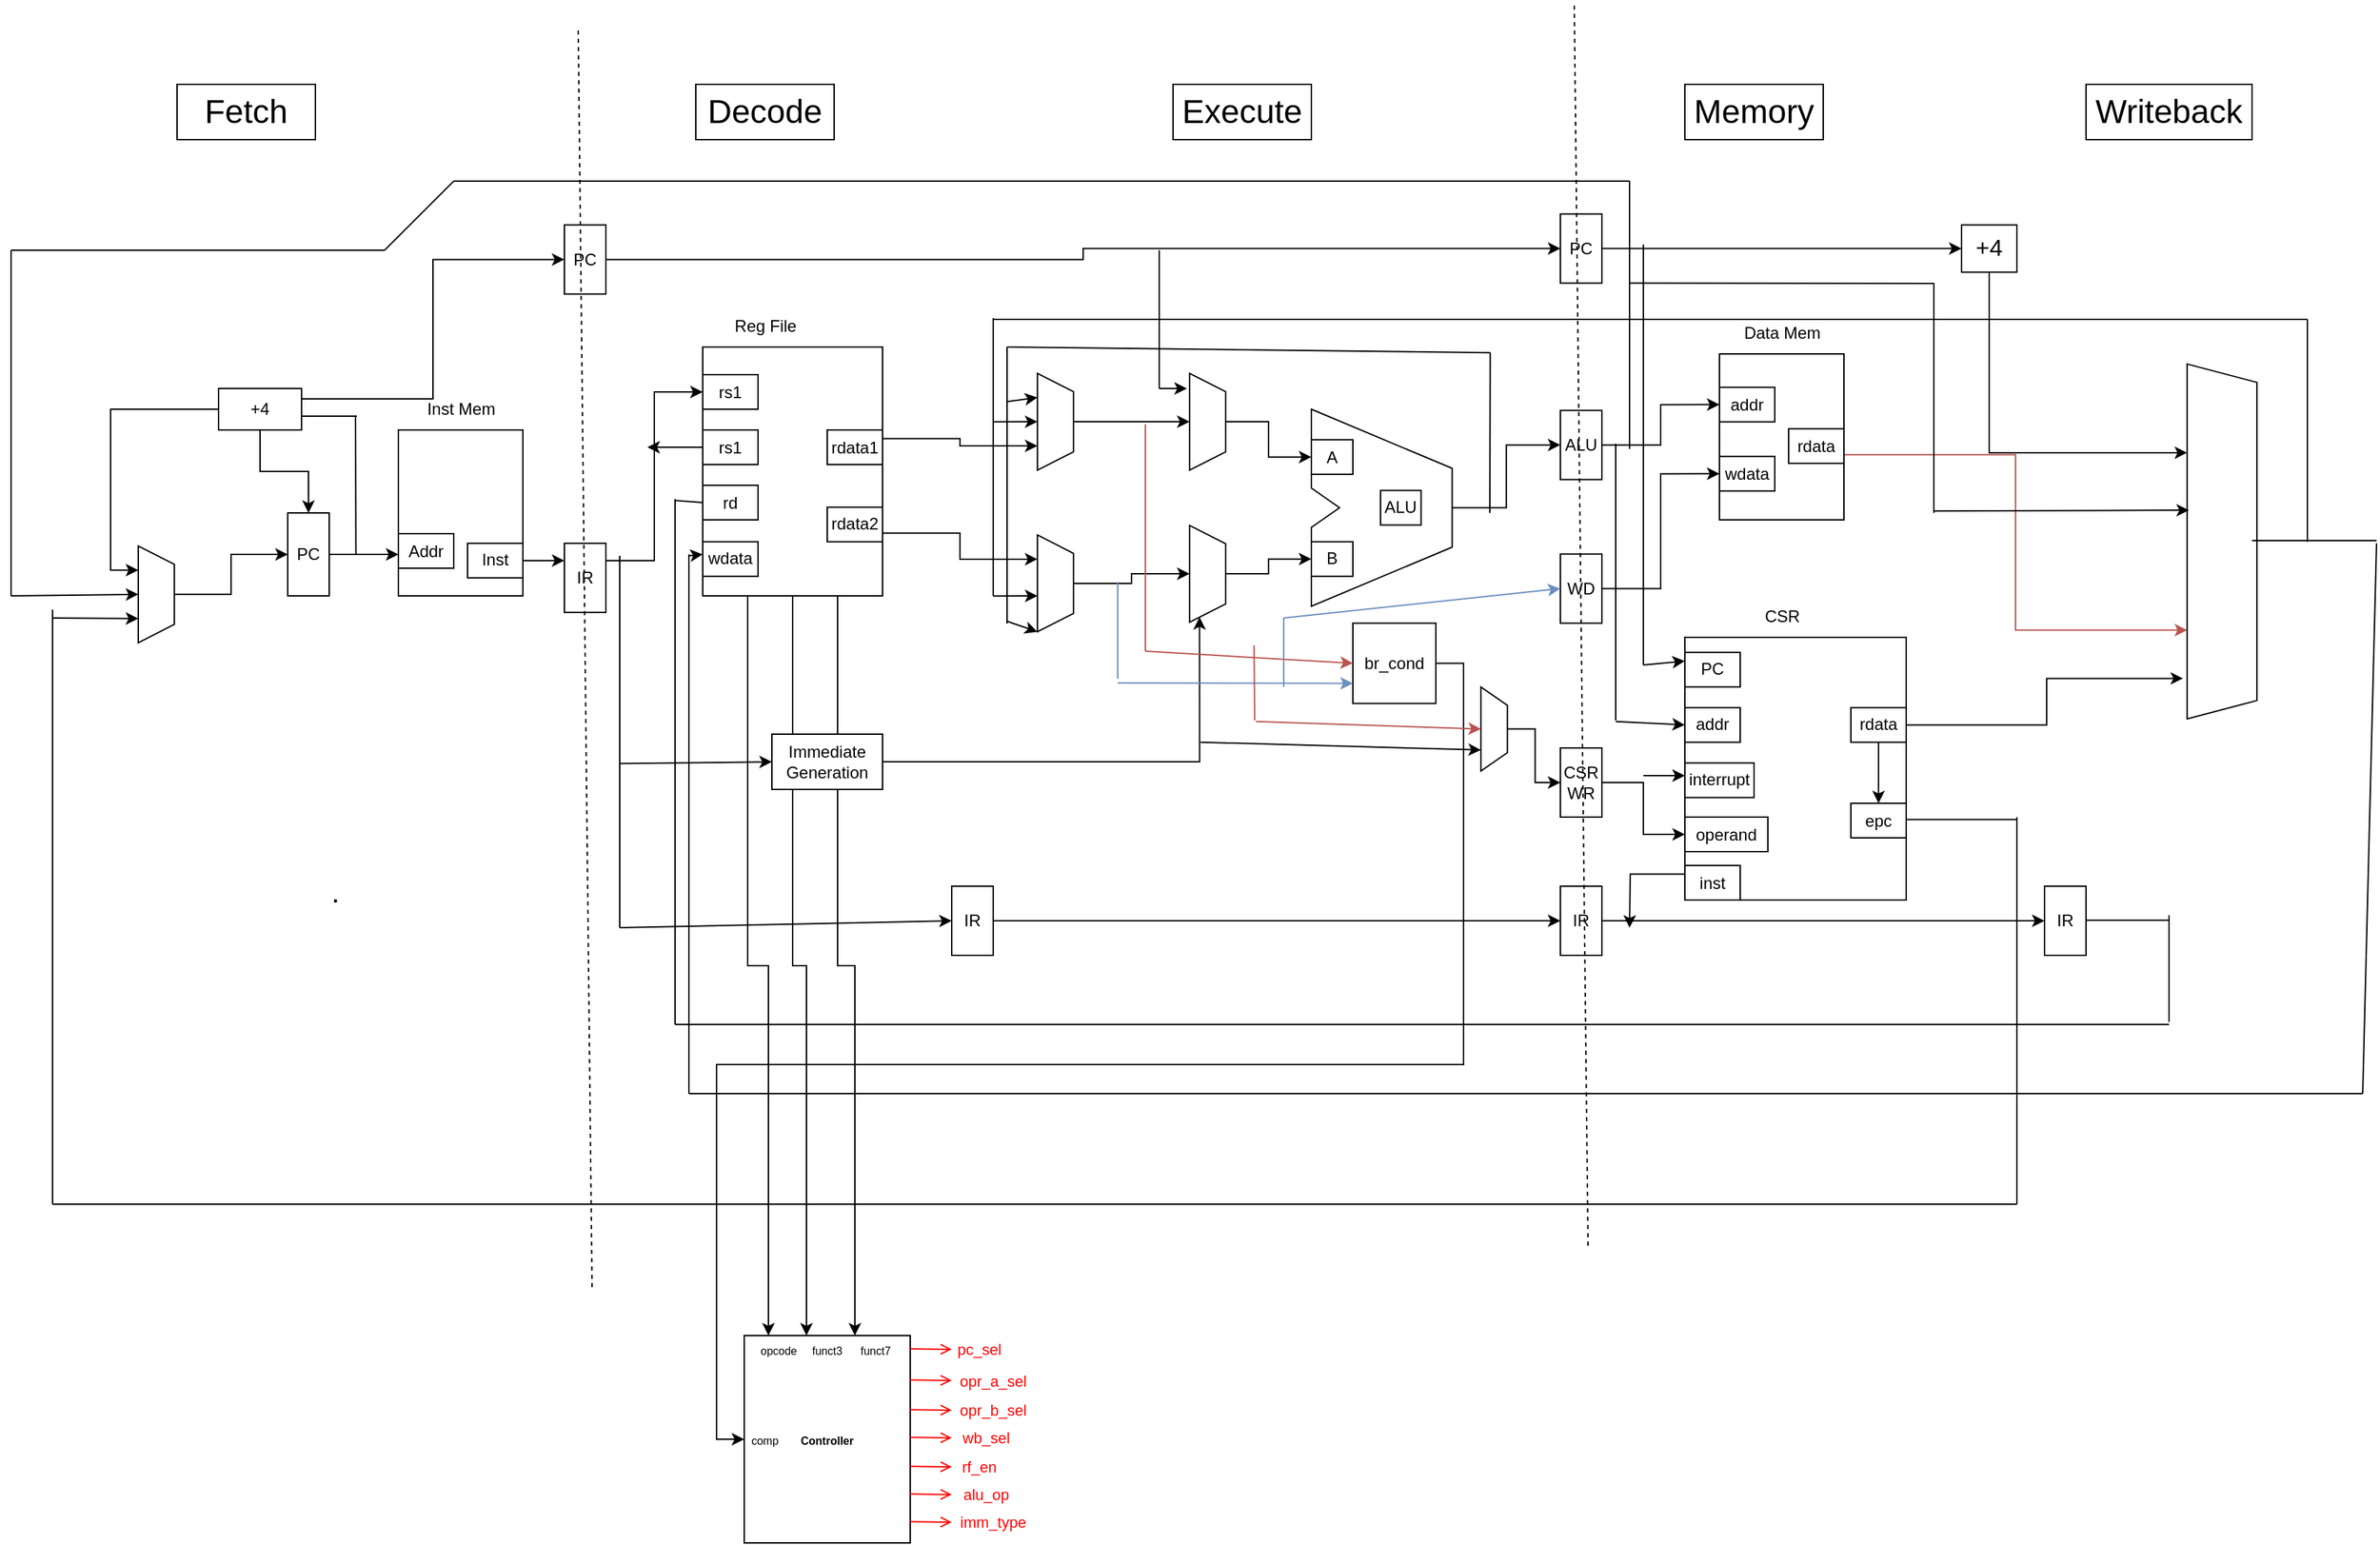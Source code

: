 <mxfile version="22.1.11" type="device">
  <diagram name="Page-1" id="kfBYUlLcRpwI2Dql98uj">
    <mxGraphModel dx="2610" dy="2036" grid="1" gridSize="10" guides="1" tooltips="1" connect="1" arrows="1" fold="1" page="1" pageScale="1" pageWidth="850" pageHeight="1100" math="0" shadow="0">
      <root>
        <mxCell id="0" />
        <mxCell id="1" parent="0" />
        <mxCell id="3FvASTp7XgKbw8yYfNH8-216" style="edgeStyle=orthogonalEdgeStyle;rounded=0;orthogonalLoop=1;jettySize=auto;html=1;exitX=0.25;exitY=1;exitDx=0;exitDy=0;entryX=0.25;entryY=0;entryDx=0;entryDy=0;" edge="1" parent="1" source="3FvASTp7XgKbw8yYfNH8-3" target="3FvASTp7XgKbw8yYfNH8-198">
          <mxGeometry relative="1" as="geometry" />
        </mxCell>
        <mxCell id="3FvASTp7XgKbw8yYfNH8-217" style="edgeStyle=orthogonalEdgeStyle;rounded=0;orthogonalLoop=1;jettySize=auto;html=1;exitX=0.5;exitY=1;exitDx=0;exitDy=0;entryX=0;entryY=0;entryDx=0;entryDy=0;" edge="1" parent="1" source="3FvASTp7XgKbw8yYfNH8-3" target="3FvASTp7XgKbw8yYfNH8-199">
          <mxGeometry relative="1" as="geometry" />
        </mxCell>
        <mxCell id="3FvASTp7XgKbw8yYfNH8-218" style="edgeStyle=orthogonalEdgeStyle;rounded=0;orthogonalLoop=1;jettySize=auto;html=1;exitX=0.75;exitY=1;exitDx=0;exitDy=0;entryX=0;entryY=0;entryDx=0;entryDy=0;" edge="1" parent="1" source="3FvASTp7XgKbw8yYfNH8-3" target="3FvASTp7XgKbw8yYfNH8-200">
          <mxGeometry relative="1" as="geometry" />
        </mxCell>
        <mxCell id="3FvASTp7XgKbw8yYfNH8-3" value="" style="rounded=0;whiteSpace=wrap;html=1;movable=1;resizable=1;rotatable=1;deletable=1;editable=1;locked=0;connectable=1;" vertex="1" parent="1">
          <mxGeometry x="320" y="100" width="130" height="180" as="geometry" />
        </mxCell>
        <mxCell id="3FvASTp7XgKbw8yYfNH8-4" value="" style="rounded=0;whiteSpace=wrap;html=1;" vertex="1" parent="1">
          <mxGeometry x="100" y="160" width="90" height="120" as="geometry" />
        </mxCell>
        <mxCell id="3FvASTp7XgKbw8yYfNH8-5" value="" style="rounded=0;whiteSpace=wrap;html=1;" vertex="1" parent="1">
          <mxGeometry x="1055" y="105" width="90" height="120" as="geometry" />
        </mxCell>
        <mxCell id="3FvASTp7XgKbw8yYfNH8-6" value="" style="rounded=0;whiteSpace=wrap;html=1;" vertex="1" parent="1">
          <mxGeometry x="1030" y="310" width="160" height="190" as="geometry" />
        </mxCell>
        <mxCell id="3FvASTp7XgKbw8yYfNH8-44" style="edgeStyle=orthogonalEdgeStyle;rounded=0;orthogonalLoop=1;jettySize=auto;html=1;exitX=1;exitY=0.5;exitDx=0;exitDy=0;entryX=0;entryY=0.75;entryDx=0;entryDy=0;" edge="1" parent="1" source="3FvASTp7XgKbw8yYfNH8-7" target="3FvASTp7XgKbw8yYfNH8-4">
          <mxGeometry relative="1" as="geometry" />
        </mxCell>
        <mxCell id="3FvASTp7XgKbw8yYfNH8-7" value="PC" style="rounded=0;whiteSpace=wrap;html=1;movable=1;resizable=1;rotatable=1;deletable=1;editable=1;locked=0;connectable=1;" vertex="1" parent="1">
          <mxGeometry x="20" y="220" width="30" height="60" as="geometry" />
        </mxCell>
        <mxCell id="3FvASTp7XgKbw8yYfNH8-10" value="Inst Mem" style="text;html=1;align=center;verticalAlign=middle;resizable=0;points=[];autosize=1;strokeColor=none;fillColor=none;" vertex="1" parent="1">
          <mxGeometry x="110" y="130" width="70" height="30" as="geometry" />
        </mxCell>
        <mxCell id="3FvASTp7XgKbw8yYfNH8-11" value="Reg File" style="text;html=1;align=center;verticalAlign=middle;resizable=0;points=[];autosize=1;strokeColor=none;fillColor=none;" vertex="1" parent="1">
          <mxGeometry x="330" y="70" width="70" height="30" as="geometry" />
        </mxCell>
        <mxCell id="3FvASTp7XgKbw8yYfNH8-12" value="CSR" style="text;html=1;align=center;verticalAlign=middle;resizable=0;points=[];autosize=1;strokeColor=none;fillColor=none;" vertex="1" parent="1">
          <mxGeometry x="1075" y="280" width="50" height="30" as="geometry" />
        </mxCell>
        <mxCell id="3FvASTp7XgKbw8yYfNH8-13" value="Data Mem" style="text;html=1;align=center;verticalAlign=middle;resizable=0;points=[];autosize=1;strokeColor=none;fillColor=none;" vertex="1" parent="1">
          <mxGeometry x="1060" y="75" width="80" height="30" as="geometry" />
        </mxCell>
        <mxCell id="3FvASTp7XgKbw8yYfNH8-14" value="" style="shape=stencil(pVTLbsMgEPyWHjgmIkZpe63cVuqph34Btdc1CgGEcR5/38XgKokDahzJsryzu7OzHgRhZddyA6SgLWGvpChWlOIb432IH2PIOwOVC1gjDlAHuHNWb2Avahf7hWrBCuez7I3QF6zxDysrrRQyCK26s8yYf1gs8ONDmR6b6Wl1QTF1rQWLcD4Xynccwvwo9xijJQuxQVFbcGDjlgElxfts4qc5xGHJz95dbnnbkqsLLev5Wr5Ael/na/mbfjz7T//TwkpEUieDld+82vxY3av6qhzD/ambJMb0Vu8g6V/u34wEUqhTguXzvRQJ3+5RkTU5QXE7QSV1B5mzhPjEjAFNOMjKRlvIWNsIKcPdkpmaLBhGTyYMaLjuBuAX);whiteSpace=wrap;html=1;" vertex="1" parent="1">
          <mxGeometry x="30" y="500" width="120" height="120" as="geometry" />
        </mxCell>
        <mxCell id="3FvASTp7XgKbw8yYfNH8-45" style="edgeStyle=orthogonalEdgeStyle;rounded=0;orthogonalLoop=1;jettySize=auto;html=1;exitX=0.5;exitY=0;exitDx=0;exitDy=0;entryX=0;entryY=0.5;entryDx=0;entryDy=0;" edge="1" parent="1" source="3FvASTp7XgKbw8yYfNH8-17" target="3FvASTp7XgKbw8yYfNH8-7">
          <mxGeometry relative="1" as="geometry" />
        </mxCell>
        <mxCell id="3FvASTp7XgKbw8yYfNH8-17" value="" style="shape=trapezoid;perimeter=trapezoidPerimeter;whiteSpace=wrap;html=1;fixedSize=1;rotation=90;size=13.27;" vertex="1" parent="1">
          <mxGeometry x="-110" y="265.85" width="70" height="26.1" as="geometry" />
        </mxCell>
        <mxCell id="3FvASTp7XgKbw8yYfNH8-49" value="" style="edgeStyle=orthogonalEdgeStyle;rounded=0;orthogonalLoop=1;jettySize=auto;html=1;" edge="1" parent="1" source="3FvASTp7XgKbw8yYfNH8-18" target="3FvASTp7XgKbw8yYfNH8-7">
          <mxGeometry relative="1" as="geometry" />
        </mxCell>
        <mxCell id="3FvASTp7XgKbw8yYfNH8-51" style="edgeStyle=orthogonalEdgeStyle;rounded=0;orthogonalLoop=1;jettySize=auto;html=1;exitX=0;exitY=0.5;exitDx=0;exitDy=0;entryX=0.25;entryY=1;entryDx=0;entryDy=0;" edge="1" parent="1" source="3FvASTp7XgKbw8yYfNH8-18" target="3FvASTp7XgKbw8yYfNH8-17">
          <mxGeometry relative="1" as="geometry" />
        </mxCell>
        <mxCell id="3FvASTp7XgKbw8yYfNH8-143" style="edgeStyle=orthogonalEdgeStyle;rounded=0;orthogonalLoop=1;jettySize=auto;html=1;exitX=1;exitY=0.25;exitDx=0;exitDy=0;entryX=0;entryY=0.5;entryDx=0;entryDy=0;" edge="1" parent="1" source="3FvASTp7XgKbw8yYfNH8-18" target="3FvASTp7XgKbw8yYfNH8-19">
          <mxGeometry relative="1" as="geometry" />
        </mxCell>
        <mxCell id="3FvASTp7XgKbw8yYfNH8-18" value="+4" style="rounded=0;whiteSpace=wrap;html=1;" vertex="1" parent="1">
          <mxGeometry x="-30" y="130" width="60" height="30" as="geometry" />
        </mxCell>
        <mxCell id="3FvASTp7XgKbw8yYfNH8-144" style="edgeStyle=orthogonalEdgeStyle;rounded=0;orthogonalLoop=1;jettySize=auto;html=1;exitX=1;exitY=0.5;exitDx=0;exitDy=0;entryX=0;entryY=0.5;entryDx=0;entryDy=0;" edge="1" parent="1" source="3FvASTp7XgKbw8yYfNH8-19" target="3FvASTp7XgKbw8yYfNH8-22">
          <mxGeometry relative="1" as="geometry" />
        </mxCell>
        <mxCell id="3FvASTp7XgKbw8yYfNH8-19" value="PC" style="rounded=0;whiteSpace=wrap;html=1;movable=1;resizable=1;rotatable=1;deletable=1;editable=1;locked=0;connectable=1;" vertex="1" parent="1">
          <mxGeometry x="220" y="11.7" width="30" height="50" as="geometry" />
        </mxCell>
        <mxCell id="3FvASTp7XgKbw8yYfNH8-92" style="edgeStyle=orthogonalEdgeStyle;rounded=0;orthogonalLoop=1;jettySize=auto;html=1;exitX=1;exitY=0.25;exitDx=0;exitDy=0;entryX=0;entryY=0.5;entryDx=0;entryDy=0;" edge="1" parent="1" source="3FvASTp7XgKbw8yYfNH8-20" target="3FvASTp7XgKbw8yYfNH8-57">
          <mxGeometry relative="1" as="geometry">
            <Array as="points">
              <mxPoint x="285" y="255" />
              <mxPoint x="285" y="133" />
            </Array>
          </mxGeometry>
        </mxCell>
        <mxCell id="3FvASTp7XgKbw8yYfNH8-20" value="IR" style="rounded=0;whiteSpace=wrap;html=1;movable=1;resizable=1;rotatable=1;deletable=1;editable=1;locked=0;connectable=1;" vertex="1" parent="1">
          <mxGeometry x="220" y="241.95" width="30" height="50" as="geometry" />
        </mxCell>
        <mxCell id="3FvASTp7XgKbw8yYfNH8-172" style="edgeStyle=orthogonalEdgeStyle;rounded=0;orthogonalLoop=1;jettySize=auto;html=1;exitX=1;exitY=0.5;exitDx=0;exitDy=0;entryX=1;entryY=0.75;entryDx=0;entryDy=0;" edge="1" parent="1" source="3FvASTp7XgKbw8yYfNH8-21" target="3FvASTp7XgKbw8yYfNH8-67">
          <mxGeometry relative="1" as="geometry" />
        </mxCell>
        <mxCell id="3FvASTp7XgKbw8yYfNH8-21" value="Immediate Generation" style="rounded=0;whiteSpace=wrap;html=1;" vertex="1" parent="1">
          <mxGeometry x="370" y="380" width="80" height="40" as="geometry" />
        </mxCell>
        <mxCell id="3FvASTp7XgKbw8yYfNH8-140" style="edgeStyle=orthogonalEdgeStyle;rounded=0;orthogonalLoop=1;jettySize=auto;html=1;exitX=1;exitY=0.5;exitDx=0;exitDy=0;entryX=0;entryY=0.5;entryDx=0;entryDy=0;" edge="1" parent="1" source="3FvASTp7XgKbw8yYfNH8-22" target="3FvASTp7XgKbw8yYfNH8-90">
          <mxGeometry relative="1" as="geometry" />
        </mxCell>
        <mxCell id="3FvASTp7XgKbw8yYfNH8-22" value="PC" style="rounded=0;whiteSpace=wrap;html=1;movable=1;resizable=1;rotatable=1;deletable=1;editable=1;locked=0;connectable=1;" vertex="1" parent="1">
          <mxGeometry x="940" y="3.78" width="30" height="50" as="geometry" />
        </mxCell>
        <mxCell id="3FvASTp7XgKbw8yYfNH8-145" style="edgeStyle=orthogonalEdgeStyle;rounded=0;orthogonalLoop=1;jettySize=auto;html=1;exitX=1;exitY=0.5;exitDx=0;exitDy=0;entryX=0;entryY=0.5;entryDx=0;entryDy=0;" edge="1" parent="1" source="3FvASTp7XgKbw8yYfNH8-23" target="3FvASTp7XgKbw8yYfNH8-79">
          <mxGeometry relative="1" as="geometry" />
        </mxCell>
        <mxCell id="3FvASTp7XgKbw8yYfNH8-23" value="ALU" style="rounded=0;whiteSpace=wrap;html=1;movable=1;resizable=1;rotatable=1;deletable=1;editable=1;locked=0;connectable=1;" vertex="1" parent="1">
          <mxGeometry x="940" y="145.85" width="30" height="50" as="geometry" />
        </mxCell>
        <mxCell id="3FvASTp7XgKbw8yYfNH8-100" style="edgeStyle=orthogonalEdgeStyle;rounded=0;orthogonalLoop=1;jettySize=auto;html=1;exitX=1;exitY=0.5;exitDx=0;exitDy=0;entryX=0;entryY=0.5;entryDx=0;entryDy=0;" edge="1" parent="1" source="3FvASTp7XgKbw8yYfNH8-24" target="3FvASTp7XgKbw8yYfNH8-74">
          <mxGeometry relative="1" as="geometry" />
        </mxCell>
        <mxCell id="3FvASTp7XgKbw8yYfNH8-24" value="IR" style="rounded=0;whiteSpace=wrap;html=1;movable=1;resizable=1;rotatable=1;deletable=1;editable=1;locked=0;connectable=1;" vertex="1" parent="1">
          <mxGeometry x="940" y="490" width="30" height="50" as="geometry" />
        </mxCell>
        <mxCell id="3FvASTp7XgKbw8yYfNH8-189" style="edgeStyle=orthogonalEdgeStyle;rounded=0;orthogonalLoop=1;jettySize=auto;html=1;exitX=1;exitY=0.5;exitDx=0;exitDy=0;entryX=0;entryY=0.5;entryDx=0;entryDy=0;" edge="1" parent="1" source="3FvASTp7XgKbw8yYfNH8-25" target="3FvASTp7XgKbw8yYfNH8-85">
          <mxGeometry relative="1" as="geometry" />
        </mxCell>
        <mxCell id="3FvASTp7XgKbw8yYfNH8-25" value="CSR&lt;br&gt;WR" style="rounded=0;whiteSpace=wrap;html=1;movable=1;resizable=1;rotatable=1;deletable=1;editable=1;locked=0;connectable=1;" vertex="1" parent="1">
          <mxGeometry x="940" y="390" width="30" height="50" as="geometry" />
        </mxCell>
        <mxCell id="3FvASTp7XgKbw8yYfNH8-180" style="edgeStyle=orthogonalEdgeStyle;rounded=0;orthogonalLoop=1;jettySize=auto;html=1;exitX=1;exitY=0.5;exitDx=0;exitDy=0;entryX=0;entryY=0.5;entryDx=0;entryDy=0;" edge="1" parent="1" source="3FvASTp7XgKbw8yYfNH8-26" target="3FvASTp7XgKbw8yYfNH8-80">
          <mxGeometry relative="1" as="geometry" />
        </mxCell>
        <mxCell id="3FvASTp7XgKbw8yYfNH8-26" value="WD" style="rounded=0;whiteSpace=wrap;html=1;movable=1;resizable=1;rotatable=1;deletable=1;editable=1;locked=0;connectable=1;" vertex="1" parent="1">
          <mxGeometry x="940" y="249.75" width="30" height="50" as="geometry" />
        </mxCell>
        <mxCell id="3FvASTp7XgKbw8yYfNH8-27" value="" style="endArrow=none;dashed=1;html=1;rounded=0;" edge="1" parent="1">
          <mxGeometry width="50" height="50" relative="1" as="geometry">
            <mxPoint x="240" y="780" as="sourcePoint" />
            <mxPoint x="230" y="-130" as="targetPoint" />
          </mxGeometry>
        </mxCell>
        <mxCell id="3FvASTp7XgKbw8yYfNH8-28" value="" style="endArrow=none;dashed=1;html=1;rounded=0;" edge="1" parent="1">
          <mxGeometry width="50" height="50" relative="1" as="geometry">
            <mxPoint x="960" y="750" as="sourcePoint" />
            <mxPoint x="950" y="-150" as="targetPoint" />
          </mxGeometry>
        </mxCell>
        <mxCell id="3FvASTp7XgKbw8yYfNH8-33" value="&lt;font style=&quot;font-size: 24px;&quot;&gt;Fetch&lt;/font&gt;" style="rounded=0;whiteSpace=wrap;html=1;" vertex="1" parent="1">
          <mxGeometry x="-60" y="-90" width="100" height="40" as="geometry" />
        </mxCell>
        <mxCell id="3FvASTp7XgKbw8yYfNH8-34" value="&lt;font style=&quot;font-size: 24px;&quot;&gt;Decode&lt;/font&gt;" style="rounded=0;whiteSpace=wrap;html=1;" vertex="1" parent="1">
          <mxGeometry x="315" y="-90" width="100" height="40" as="geometry" />
        </mxCell>
        <mxCell id="3FvASTp7XgKbw8yYfNH8-35" value="&lt;font style=&quot;font-size: 24px;&quot;&gt;Execute&lt;/font&gt;" style="rounded=0;whiteSpace=wrap;html=1;" vertex="1" parent="1">
          <mxGeometry x="660" y="-90" width="100" height="40" as="geometry" />
        </mxCell>
        <mxCell id="3FvASTp7XgKbw8yYfNH8-36" value="&lt;font style=&quot;font-size: 24px;&quot;&gt;Memory&lt;/font&gt;" style="rounded=0;whiteSpace=wrap;html=1;" vertex="1" parent="1">
          <mxGeometry x="1030" y="-90" width="100" height="40" as="geometry" />
        </mxCell>
        <mxCell id="3FvASTp7XgKbw8yYfNH8-37" value="&lt;font style=&quot;font-size: 24px;&quot;&gt;Writeback&lt;/font&gt;" style="rounded=0;whiteSpace=wrap;html=1;" vertex="1" parent="1">
          <mxGeometry x="1320" y="-90" width="120" height="40" as="geometry" />
        </mxCell>
        <mxCell id="3FvASTp7XgKbw8yYfNH8-48" value="" style="endArrow=none;html=1;rounded=0;" edge="1" parent="1">
          <mxGeometry width="50" height="50" relative="1" as="geometry">
            <mxPoint x="69.29" y="250" as="sourcePoint" />
            <mxPoint x="69" y="150" as="targetPoint" />
          </mxGeometry>
        </mxCell>
        <mxCell id="3FvASTp7XgKbw8yYfNH8-50" value="" style="endArrow=none;html=1;rounded=0;" edge="1" parent="1">
          <mxGeometry width="50" height="50" relative="1" as="geometry">
            <mxPoint x="30" y="150" as="sourcePoint" />
            <mxPoint x="70" y="150" as="targetPoint" />
          </mxGeometry>
        </mxCell>
        <mxCell id="3FvASTp7XgKbw8yYfNH8-53" value="Addr" style="rounded=0;whiteSpace=wrap;html=1;" vertex="1" parent="1">
          <mxGeometry x="100" y="235" width="40" height="25" as="geometry" />
        </mxCell>
        <mxCell id="3FvASTp7XgKbw8yYfNH8-56" style="edgeStyle=orthogonalEdgeStyle;rounded=0;orthogonalLoop=1;jettySize=auto;html=1;exitX=1;exitY=0.5;exitDx=0;exitDy=0;entryX=0;entryY=0.25;entryDx=0;entryDy=0;" edge="1" parent="1" source="3FvASTp7XgKbw8yYfNH8-54" target="3FvASTp7XgKbw8yYfNH8-20">
          <mxGeometry relative="1" as="geometry" />
        </mxCell>
        <mxCell id="3FvASTp7XgKbw8yYfNH8-54" value="Inst" style="rounded=0;whiteSpace=wrap;html=1;" vertex="1" parent="1">
          <mxGeometry x="150" y="241.95" width="40" height="25" as="geometry" />
        </mxCell>
        <mxCell id="3FvASTp7XgKbw8yYfNH8-57" value="rs1" style="rounded=0;whiteSpace=wrap;html=1;" vertex="1" parent="1">
          <mxGeometry x="320" y="120" width="40" height="25" as="geometry" />
        </mxCell>
        <mxCell id="3FvASTp7XgKbw8yYfNH8-94" style="edgeStyle=orthogonalEdgeStyle;rounded=0;orthogonalLoop=1;jettySize=auto;html=1;exitX=0;exitY=0.5;exitDx=0;exitDy=0;" edge="1" parent="1" source="3FvASTp7XgKbw8yYfNH8-59">
          <mxGeometry relative="1" as="geometry">
            <mxPoint x="280" y="172.5" as="targetPoint" />
          </mxGeometry>
        </mxCell>
        <mxCell id="3FvASTp7XgKbw8yYfNH8-59" value="rs1" style="rounded=0;whiteSpace=wrap;html=1;" vertex="1" parent="1">
          <mxGeometry x="320" y="160" width="40" height="25" as="geometry" />
        </mxCell>
        <mxCell id="3FvASTp7XgKbw8yYfNH8-60" value="rd" style="rounded=0;whiteSpace=wrap;html=1;" vertex="1" parent="1">
          <mxGeometry x="320" y="200" width="40" height="25" as="geometry" />
        </mxCell>
        <mxCell id="3FvASTp7XgKbw8yYfNH8-61" value="wdata" style="rounded=0;whiteSpace=wrap;html=1;" vertex="1" parent="1">
          <mxGeometry x="320" y="240.85" width="40" height="25" as="geometry" />
        </mxCell>
        <mxCell id="3FvASTp7XgKbw8yYfNH8-123" style="edgeStyle=orthogonalEdgeStyle;rounded=0;orthogonalLoop=1;jettySize=auto;html=1;exitX=1;exitY=0.25;exitDx=0;exitDy=0;entryX=0.75;entryY=1;entryDx=0;entryDy=0;" edge="1" parent="1" source="3FvASTp7XgKbw8yYfNH8-62" target="3FvASTp7XgKbw8yYfNH8-64">
          <mxGeometry relative="1" as="geometry" />
        </mxCell>
        <mxCell id="3FvASTp7XgKbw8yYfNH8-62" value="rdata1" style="rounded=0;whiteSpace=wrap;html=1;" vertex="1" parent="1">
          <mxGeometry x="410" y="160" width="40" height="25" as="geometry" />
        </mxCell>
        <mxCell id="3FvASTp7XgKbw8yYfNH8-124" style="edgeStyle=orthogonalEdgeStyle;rounded=0;orthogonalLoop=1;jettySize=auto;html=1;exitX=1;exitY=0.75;exitDx=0;exitDy=0;entryX=0.25;entryY=1;entryDx=0;entryDy=0;" edge="1" parent="1" source="3FvASTp7XgKbw8yYfNH8-63" target="3FvASTp7XgKbw8yYfNH8-65">
          <mxGeometry relative="1" as="geometry" />
        </mxCell>
        <mxCell id="3FvASTp7XgKbw8yYfNH8-63" value="rdata2" style="rounded=0;whiteSpace=wrap;html=1;" vertex="1" parent="1">
          <mxGeometry x="410" y="215.85" width="40" height="25" as="geometry" />
        </mxCell>
        <mxCell id="3FvASTp7XgKbw8yYfNH8-159" style="edgeStyle=orthogonalEdgeStyle;rounded=0;orthogonalLoop=1;jettySize=auto;html=1;exitX=0.5;exitY=0;exitDx=0;exitDy=0;entryX=0.5;entryY=1;entryDx=0;entryDy=0;" edge="1" parent="1" source="3FvASTp7XgKbw8yYfNH8-64" target="3FvASTp7XgKbw8yYfNH8-66">
          <mxGeometry relative="1" as="geometry" />
        </mxCell>
        <mxCell id="3FvASTp7XgKbw8yYfNH8-64" value="" style="shape=trapezoid;perimeter=trapezoidPerimeter;whiteSpace=wrap;html=1;fixedSize=1;rotation=90;size=13.27;" vertex="1" parent="1">
          <mxGeometry x="540" y="140.98" width="70" height="26.1" as="geometry" />
        </mxCell>
        <mxCell id="3FvASTp7XgKbw8yYfNH8-160" style="edgeStyle=orthogonalEdgeStyle;rounded=0;orthogonalLoop=1;jettySize=auto;html=1;exitX=0.5;exitY=0;exitDx=0;exitDy=0;entryX=0.5;entryY=1;entryDx=0;entryDy=0;" edge="1" parent="1" source="3FvASTp7XgKbw8yYfNH8-65" target="3FvASTp7XgKbw8yYfNH8-67">
          <mxGeometry relative="1" as="geometry" />
        </mxCell>
        <mxCell id="3FvASTp7XgKbw8yYfNH8-65" value="" style="shape=trapezoid;perimeter=trapezoidPerimeter;whiteSpace=wrap;html=1;fixedSize=1;rotation=90;size=13.27;" vertex="1" parent="1">
          <mxGeometry x="540" y="257.93" width="70" height="26.1" as="geometry" />
        </mxCell>
        <mxCell id="3FvASTp7XgKbw8yYfNH8-163" style="edgeStyle=orthogonalEdgeStyle;rounded=0;orthogonalLoop=1;jettySize=auto;html=1;exitX=0.5;exitY=0;exitDx=0;exitDy=0;entryX=0;entryY=0.5;entryDx=0;entryDy=0;" edge="1" parent="1" source="3FvASTp7XgKbw8yYfNH8-66" target="3FvASTp7XgKbw8yYfNH8-69">
          <mxGeometry relative="1" as="geometry" />
        </mxCell>
        <mxCell id="3FvASTp7XgKbw8yYfNH8-66" value="" style="shape=trapezoid;perimeter=trapezoidPerimeter;whiteSpace=wrap;html=1;fixedSize=1;rotation=90;size=13.27;" vertex="1" parent="1">
          <mxGeometry x="650" y="140.98" width="70" height="26.1" as="geometry" />
        </mxCell>
        <mxCell id="3FvASTp7XgKbw8yYfNH8-164" style="edgeStyle=orthogonalEdgeStyle;rounded=0;orthogonalLoop=1;jettySize=auto;html=1;exitX=0.5;exitY=0;exitDx=0;exitDy=0;entryX=0;entryY=0.5;entryDx=0;entryDy=0;" edge="1" parent="1" source="3FvASTp7XgKbw8yYfNH8-67" target="3FvASTp7XgKbw8yYfNH8-71">
          <mxGeometry relative="1" as="geometry" />
        </mxCell>
        <mxCell id="3FvASTp7XgKbw8yYfNH8-67" value="" style="shape=trapezoid;perimeter=trapezoidPerimeter;whiteSpace=wrap;html=1;fixedSize=1;rotation=90;size=13.27;" vertex="1" parent="1">
          <mxGeometry x="650" y="250.98" width="70" height="26.1" as="geometry" />
        </mxCell>
        <mxCell id="3FvASTp7XgKbw8yYfNH8-132" style="edgeStyle=orthogonalEdgeStyle;rounded=0;orthogonalLoop=1;jettySize=auto;html=1;exitX=1;exitY=0.5;exitDx=0;exitDy=0;exitPerimeter=0;entryX=0;entryY=0.5;entryDx=0;entryDy=0;" edge="1" parent="1" source="3FvASTp7XgKbw8yYfNH8-68" target="3FvASTp7XgKbw8yYfNH8-23">
          <mxGeometry relative="1" as="geometry" />
        </mxCell>
        <mxCell id="3FvASTp7XgKbw8yYfNH8-68" value="" style="verticalLabelPosition=bottom;verticalAlign=top;html=1;shape=mxgraph.basic.polygon;polyCoords=[[0,0],[1,0.3],[1,0.5],[1,0.7],[0,1],[0,0.6],[0.2,0.5],[0,0.4]];polyline=0;shadow=0;aspect=fixed;points=[[0,0.21,0,0,0],[0,0.79,0,0,0],[0.57,0.83,0,0,0],[1,0.5,0,0,0]];" vertex="1" parent="1">
          <mxGeometry x="760" y="145" width="101.78" height="142.5" as="geometry" />
        </mxCell>
        <mxCell id="3FvASTp7XgKbw8yYfNH8-69" value="A" style="rounded=0;whiteSpace=wrap;html=1;" vertex="1" parent="1">
          <mxGeometry x="760" y="167.08" width="30" height="25" as="geometry" />
        </mxCell>
        <mxCell id="3FvASTp7XgKbw8yYfNH8-70" value="ALU" style="rounded=0;whiteSpace=wrap;html=1;" vertex="1" parent="1">
          <mxGeometry x="810" y="203.75" width="29.29" height="25" as="geometry" />
        </mxCell>
        <mxCell id="3FvASTp7XgKbw8yYfNH8-71" value="B" style="rounded=0;whiteSpace=wrap;html=1;" vertex="1" parent="1">
          <mxGeometry x="760" y="240.85" width="30" height="25" as="geometry" />
        </mxCell>
        <mxCell id="3FvASTp7XgKbw8yYfNH8-74" value="IR" style="rounded=0;whiteSpace=wrap;html=1;movable=1;resizable=1;rotatable=1;deletable=1;editable=1;locked=0;connectable=1;" vertex="1" parent="1">
          <mxGeometry x="1290" y="490" width="30" height="50" as="geometry" />
        </mxCell>
        <mxCell id="3FvASTp7XgKbw8yYfNH8-99" style="edgeStyle=orthogonalEdgeStyle;rounded=0;orthogonalLoop=1;jettySize=auto;html=1;exitX=1;exitY=0.5;exitDx=0;exitDy=0;entryX=0;entryY=0.5;entryDx=0;entryDy=0;" edge="1" parent="1" source="3FvASTp7XgKbw8yYfNH8-75" target="3FvASTp7XgKbw8yYfNH8-24">
          <mxGeometry relative="1" as="geometry" />
        </mxCell>
        <mxCell id="3FvASTp7XgKbw8yYfNH8-75" value="IR" style="rounded=0;whiteSpace=wrap;html=1;movable=1;resizable=1;rotatable=1;deletable=1;editable=1;locked=0;connectable=1;" vertex="1" parent="1">
          <mxGeometry x="500" y="490" width="30" height="50" as="geometry" />
        </mxCell>
        <mxCell id="3FvASTp7XgKbw8yYfNH8-188" style="edgeStyle=orthogonalEdgeStyle;rounded=0;orthogonalLoop=1;jettySize=auto;html=1;exitX=0.5;exitY=0;exitDx=0;exitDy=0;entryX=0;entryY=0.5;entryDx=0;entryDy=0;" edge="1" parent="1" source="3FvASTp7XgKbw8yYfNH8-77" target="3FvASTp7XgKbw8yYfNH8-25">
          <mxGeometry relative="1" as="geometry" />
        </mxCell>
        <mxCell id="3FvASTp7XgKbw8yYfNH8-77" value="" style="shape=trapezoid;perimeter=trapezoidPerimeter;whiteSpace=wrap;html=1;fixedSize=1;rotation=90;size=13.27;" vertex="1" parent="1">
          <mxGeometry x="861.78" y="366.7" width="60.71" height="19.15" as="geometry" />
        </mxCell>
        <mxCell id="3FvASTp7XgKbw8yYfNH8-219" style="edgeStyle=orthogonalEdgeStyle;rounded=0;orthogonalLoop=1;jettySize=auto;html=1;exitX=1;exitY=0.5;exitDx=0;exitDy=0;entryX=0;entryY=0.5;entryDx=0;entryDy=0;" edge="1" parent="1" source="3FvASTp7XgKbw8yYfNH8-78" target="3FvASTp7XgKbw8yYfNH8-201">
          <mxGeometry relative="1" as="geometry" />
        </mxCell>
        <mxCell id="3FvASTp7XgKbw8yYfNH8-78" value="br_cond" style="rounded=0;whiteSpace=wrap;html=1;" vertex="1" parent="1">
          <mxGeometry x="790" y="299.75" width="60" height="58.05" as="geometry" />
        </mxCell>
        <mxCell id="3FvASTp7XgKbw8yYfNH8-79" value="addr" style="rounded=0;whiteSpace=wrap;html=1;" vertex="1" parent="1">
          <mxGeometry x="1055" y="129.15" width="40" height="25" as="geometry" />
        </mxCell>
        <mxCell id="3FvASTp7XgKbw8yYfNH8-80" value="wdata" style="rounded=0;whiteSpace=wrap;html=1;" vertex="1" parent="1">
          <mxGeometry x="1055" y="179.15" width="40" height="25" as="geometry" />
        </mxCell>
        <mxCell id="3FvASTp7XgKbw8yYfNH8-151" style="edgeStyle=orthogonalEdgeStyle;rounded=0;orthogonalLoop=1;jettySize=auto;html=1;exitX=1;exitY=0.75;exitDx=0;exitDy=0;entryX=0.75;entryY=1;entryDx=0;entryDy=0;fillColor=#f8cecc;strokeColor=#b85450;" edge="1" parent="1" source="3FvASTp7XgKbw8yYfNH8-81" target="3FvASTp7XgKbw8yYfNH8-91">
          <mxGeometry relative="1" as="geometry" />
        </mxCell>
        <mxCell id="3FvASTp7XgKbw8yYfNH8-81" value="rdata" style="rounded=0;whiteSpace=wrap;html=1;" vertex="1" parent="1">
          <mxGeometry x="1105" y="159.15" width="40" height="25" as="geometry" />
        </mxCell>
        <mxCell id="3FvASTp7XgKbw8yYfNH8-82" value="PC" style="rounded=0;whiteSpace=wrap;html=1;" vertex="1" parent="1">
          <mxGeometry x="1030" y="320.85" width="40" height="25" as="geometry" />
        </mxCell>
        <mxCell id="3FvASTp7XgKbw8yYfNH8-83" value="addr" style="rounded=0;whiteSpace=wrap;html=1;" vertex="1" parent="1">
          <mxGeometry x="1030" y="360.85" width="40" height="25" as="geometry" />
        </mxCell>
        <mxCell id="3FvASTp7XgKbw8yYfNH8-84" value="interrupt" style="rounded=0;whiteSpace=wrap;html=1;" vertex="1" parent="1">
          <mxGeometry x="1030" y="400.85" width="50" height="25" as="geometry" />
        </mxCell>
        <mxCell id="3FvASTp7XgKbw8yYfNH8-85" value="operand" style="rounded=0;whiteSpace=wrap;html=1;" vertex="1" parent="1">
          <mxGeometry x="1030" y="440" width="60" height="25" as="geometry" />
        </mxCell>
        <mxCell id="3FvASTp7XgKbw8yYfNH8-190" style="edgeStyle=orthogonalEdgeStyle;rounded=0;orthogonalLoop=1;jettySize=auto;html=1;exitX=0;exitY=0.25;exitDx=0;exitDy=0;" edge="1" parent="1" source="3FvASTp7XgKbw8yYfNH8-86">
          <mxGeometry relative="1" as="geometry">
            <mxPoint x="990.0" y="520" as="targetPoint" />
          </mxGeometry>
        </mxCell>
        <mxCell id="3FvASTp7XgKbw8yYfNH8-86" value="inst" style="rounded=0;whiteSpace=wrap;html=1;" vertex="1" parent="1">
          <mxGeometry x="1030" y="475" width="40" height="25" as="geometry" />
        </mxCell>
        <mxCell id="3FvASTp7XgKbw8yYfNH8-89" value="" style="edgeStyle=orthogonalEdgeStyle;rounded=0;orthogonalLoop=1;jettySize=auto;html=1;" edge="1" parent="1" source="3FvASTp7XgKbw8yYfNH8-87" target="3FvASTp7XgKbw8yYfNH8-88">
          <mxGeometry relative="1" as="geometry" />
        </mxCell>
        <mxCell id="3FvASTp7XgKbw8yYfNH8-87" value="rdata" style="rounded=0;whiteSpace=wrap;html=1;" vertex="1" parent="1">
          <mxGeometry x="1150" y="360.85" width="40" height="25" as="geometry" />
        </mxCell>
        <mxCell id="3FvASTp7XgKbw8yYfNH8-88" value="epc" style="rounded=0;whiteSpace=wrap;html=1;" vertex="1" parent="1">
          <mxGeometry x="1150" y="430" width="40" height="25" as="geometry" />
        </mxCell>
        <mxCell id="3FvASTp7XgKbw8yYfNH8-138" style="edgeStyle=orthogonalEdgeStyle;rounded=0;orthogonalLoop=1;jettySize=auto;html=1;exitX=0.5;exitY=1;exitDx=0;exitDy=0;entryX=0.25;entryY=1;entryDx=0;entryDy=0;" edge="1" parent="1" source="3FvASTp7XgKbw8yYfNH8-90" target="3FvASTp7XgKbw8yYfNH8-91">
          <mxGeometry relative="1" as="geometry" />
        </mxCell>
        <mxCell id="3FvASTp7XgKbw8yYfNH8-90" value="&lt;font style=&quot;font-size: 17px;&quot;&gt;+4&lt;/font&gt;" style="rounded=0;whiteSpace=wrap;html=1;" vertex="1" parent="1">
          <mxGeometry x="1230" y="11.7" width="40" height="34.15" as="geometry" />
        </mxCell>
        <mxCell id="3FvASTp7XgKbw8yYfNH8-91" value="" style="shape=trapezoid;perimeter=trapezoidPerimeter;whiteSpace=wrap;html=1;fixedSize=1;rotation=90;size=13.27;" vertex="1" parent="1">
          <mxGeometry x="1290" y="215.4" width="256.64" height="50.45" as="geometry" />
        </mxCell>
        <mxCell id="3FvASTp7XgKbw8yYfNH8-95" value="" style="endArrow=none;html=1;rounded=0;" edge="1" parent="1">
          <mxGeometry width="50" height="50" relative="1" as="geometry">
            <mxPoint x="260" y="520" as="sourcePoint" />
            <mxPoint x="260" y="250.98" as="targetPoint" />
          </mxGeometry>
        </mxCell>
        <mxCell id="3FvASTp7XgKbw8yYfNH8-97" value="" style="endArrow=classic;html=1;rounded=0;entryX=0;entryY=0.5;entryDx=0;entryDy=0;" edge="1" parent="1" target="3FvASTp7XgKbw8yYfNH8-75">
          <mxGeometry width="50" height="50" relative="1" as="geometry">
            <mxPoint x="260" y="520" as="sourcePoint" />
            <mxPoint x="310" y="470" as="targetPoint" />
          </mxGeometry>
        </mxCell>
        <mxCell id="3FvASTp7XgKbw8yYfNH8-103" value="" style="endArrow=none;html=1;rounded=0;" edge="1" parent="1">
          <mxGeometry width="50" height="50" relative="1" as="geometry">
            <mxPoint x="1320" y="514.58" as="sourcePoint" />
            <mxPoint x="1380" y="514.58" as="targetPoint" />
          </mxGeometry>
        </mxCell>
        <mxCell id="3FvASTp7XgKbw8yYfNH8-105" value="" style="endArrow=none;html=1;rounded=0;" edge="1" parent="1">
          <mxGeometry width="50" height="50" relative="1" as="geometry">
            <mxPoint x="1380" y="511.0" as="sourcePoint" />
            <mxPoint x="1380" y="588.087" as="targetPoint" />
          </mxGeometry>
        </mxCell>
        <mxCell id="3FvASTp7XgKbw8yYfNH8-107" value="" style="endArrow=none;html=1;rounded=0;" edge="1" parent="1">
          <mxGeometry width="50" height="50" relative="1" as="geometry">
            <mxPoint x="300" y="590" as="sourcePoint" />
            <mxPoint x="1380" y="590" as="targetPoint" />
          </mxGeometry>
        </mxCell>
        <mxCell id="3FvASTp7XgKbw8yYfNH8-108" value="" style="endArrow=none;html=1;rounded=0;" edge="1" parent="1">
          <mxGeometry width="50" height="50" relative="1" as="geometry">
            <mxPoint x="300" y="590" as="sourcePoint" />
            <mxPoint x="300" y="210" as="targetPoint" />
          </mxGeometry>
        </mxCell>
        <mxCell id="3FvASTp7XgKbw8yYfNH8-109" value="" style="endArrow=none;html=1;rounded=0;entryX=0;entryY=0.5;entryDx=0;entryDy=0;" edge="1" parent="1" target="3FvASTp7XgKbw8yYfNH8-60">
          <mxGeometry width="50" height="50" relative="1" as="geometry">
            <mxPoint x="300" y="210.98" as="sourcePoint" />
            <mxPoint x="350" y="160.98" as="targetPoint" />
          </mxGeometry>
        </mxCell>
        <mxCell id="3FvASTp7XgKbw8yYfNH8-117" value="" style="endArrow=none;html=1;rounded=0;" edge="1" parent="1">
          <mxGeometry width="50" height="50" relative="1" as="geometry">
            <mxPoint x="1440" y="239.95" as="sourcePoint" />
            <mxPoint x="1530" y="239.95" as="targetPoint" />
          </mxGeometry>
        </mxCell>
        <mxCell id="3FvASTp7XgKbw8yYfNH8-118" value="" style="endArrow=none;html=1;rounded=0;" edge="1" parent="1">
          <mxGeometry width="50" height="50" relative="1" as="geometry">
            <mxPoint x="1520" y="640" as="sourcePoint" />
            <mxPoint x="1530" y="241.95" as="targetPoint" />
          </mxGeometry>
        </mxCell>
        <mxCell id="3FvASTp7XgKbw8yYfNH8-119" value="" style="endArrow=none;html=1;rounded=0;" edge="1" parent="1">
          <mxGeometry width="50" height="50" relative="1" as="geometry">
            <mxPoint x="310" y="640" as="sourcePoint" />
            <mxPoint x="1520" y="640" as="targetPoint" />
          </mxGeometry>
        </mxCell>
        <mxCell id="3FvASTp7XgKbw8yYfNH8-120" value="" style="endArrow=none;html=1;rounded=0;" edge="1" parent="1">
          <mxGeometry width="50" height="50" relative="1" as="geometry">
            <mxPoint x="310" y="640" as="sourcePoint" />
            <mxPoint x="310" y="250" as="targetPoint" />
          </mxGeometry>
        </mxCell>
        <mxCell id="3FvASTp7XgKbw8yYfNH8-122" value="" style="endArrow=classic;html=1;rounded=0;" edge="1" parent="1">
          <mxGeometry width="50" height="50" relative="1" as="geometry">
            <mxPoint x="310" y="250.98" as="sourcePoint" />
            <mxPoint x="320" y="250" as="targetPoint" />
          </mxGeometry>
        </mxCell>
        <mxCell id="3FvASTp7XgKbw8yYfNH8-125" value="" style="endArrow=none;html=1;rounded=0;" edge="1" parent="1">
          <mxGeometry width="50" height="50" relative="1" as="geometry">
            <mxPoint x="1480" y="240.85" as="sourcePoint" />
            <mxPoint x="1480" y="80" as="targetPoint" />
          </mxGeometry>
        </mxCell>
        <mxCell id="3FvASTp7XgKbw8yYfNH8-126" value="" style="endArrow=none;html=1;rounded=0;" edge="1" parent="1">
          <mxGeometry width="50" height="50" relative="1" as="geometry">
            <mxPoint x="530" y="80" as="sourcePoint" />
            <mxPoint x="1480" y="80" as="targetPoint" />
          </mxGeometry>
        </mxCell>
        <mxCell id="3FvASTp7XgKbw8yYfNH8-127" value="" style="endArrow=none;html=1;rounded=0;" edge="1" parent="1">
          <mxGeometry width="50" height="50" relative="1" as="geometry">
            <mxPoint x="530" y="280" as="sourcePoint" />
            <mxPoint x="530" y="79.15" as="targetPoint" />
          </mxGeometry>
        </mxCell>
        <mxCell id="3FvASTp7XgKbw8yYfNH8-128" value="" style="endArrow=classic;html=1;rounded=0;entryX=0.5;entryY=1;entryDx=0;entryDy=0;" edge="1" parent="1" target="3FvASTp7XgKbw8yYfNH8-64">
          <mxGeometry width="50" height="50" relative="1" as="geometry">
            <mxPoint x="530" y="154.15" as="sourcePoint" />
            <mxPoint x="560" y="154" as="targetPoint" />
          </mxGeometry>
        </mxCell>
        <mxCell id="3FvASTp7XgKbw8yYfNH8-130" value="" style="endArrow=classic;html=1;rounded=0;entryX=0.5;entryY=1;entryDx=0;entryDy=0;" edge="1" parent="1">
          <mxGeometry width="50" height="50" relative="1" as="geometry">
            <mxPoint x="530" y="280.15" as="sourcePoint" />
            <mxPoint x="562" y="280" as="targetPoint" />
          </mxGeometry>
        </mxCell>
        <mxCell id="3FvASTp7XgKbw8yYfNH8-131" value="" style="endArrow=none;html=1;rounded=0;" edge="1" parent="1">
          <mxGeometry width="50" height="50" relative="1" as="geometry">
            <mxPoint x="889" y="220" as="sourcePoint" />
            <mxPoint x="889.29" y="104.15" as="targetPoint" />
          </mxGeometry>
        </mxCell>
        <mxCell id="3FvASTp7XgKbw8yYfNH8-133" value="" style="endArrow=none;html=1;rounded=0;" edge="1" parent="1">
          <mxGeometry width="50" height="50" relative="1" as="geometry">
            <mxPoint x="540" y="100" as="sourcePoint" />
            <mxPoint x="889.29" y="104.15" as="targetPoint" />
          </mxGeometry>
        </mxCell>
        <mxCell id="3FvASTp7XgKbw8yYfNH8-134" value="" style="endArrow=none;html=1;rounded=0;" edge="1" parent="1">
          <mxGeometry width="50" height="50" relative="1" as="geometry">
            <mxPoint x="540" y="300" as="sourcePoint" />
            <mxPoint x="540" y="100" as="targetPoint" />
          </mxGeometry>
        </mxCell>
        <mxCell id="3FvASTp7XgKbw8yYfNH8-135" value="" style="endArrow=classic;html=1;rounded=0;entryX=0.25;entryY=1;entryDx=0;entryDy=0;" edge="1" parent="1" target="3FvASTp7XgKbw8yYfNH8-64">
          <mxGeometry width="50" height="50" relative="1" as="geometry">
            <mxPoint x="540" y="139.55" as="sourcePoint" />
            <mxPoint x="560" y="140" as="targetPoint" />
          </mxGeometry>
        </mxCell>
        <mxCell id="3FvASTp7XgKbw8yYfNH8-136" value="" style="endArrow=classic;html=1;rounded=0;entryX=1;entryY=1;entryDx=0;entryDy=0;" edge="1" parent="1" target="3FvASTp7XgKbw8yYfNH8-65">
          <mxGeometry width="50" height="50" relative="1" as="geometry">
            <mxPoint x="540" y="298.35" as="sourcePoint" />
            <mxPoint x="560" y="298" as="targetPoint" />
          </mxGeometry>
        </mxCell>
        <mxCell id="3FvASTp7XgKbw8yYfNH8-146" value="" style="endArrow=none;html=1;rounded=0;" edge="1" parent="1">
          <mxGeometry width="50" height="50" relative="1" as="geometry">
            <mxPoint x="990" y="173.78" as="sourcePoint" />
            <mxPoint x="990" y="53.78" as="targetPoint" />
          </mxGeometry>
        </mxCell>
        <mxCell id="3FvASTp7XgKbw8yYfNH8-147" value="" style="endArrow=none;html=1;rounded=0;" edge="1" parent="1">
          <mxGeometry width="50" height="50" relative="1" as="geometry">
            <mxPoint x="990" y="53.78" as="sourcePoint" />
            <mxPoint x="1210" y="54" as="targetPoint" />
          </mxGeometry>
        </mxCell>
        <mxCell id="3FvASTp7XgKbw8yYfNH8-148" value="" style="endArrow=none;html=1;rounded=0;" edge="1" parent="1">
          <mxGeometry width="50" height="50" relative="1" as="geometry">
            <mxPoint x="1210" y="220" as="sourcePoint" />
            <mxPoint x="1210" y="53.78" as="targetPoint" />
          </mxGeometry>
        </mxCell>
        <mxCell id="3FvASTp7XgKbw8yYfNH8-149" value="" style="endArrow=classic;html=1;rounded=0;entryX=0.412;entryY=0.974;entryDx=0;entryDy=0;entryPerimeter=0;" edge="1" parent="1" target="3FvASTp7XgKbw8yYfNH8-91">
          <mxGeometry width="50" height="50" relative="1" as="geometry">
            <mxPoint x="1210" y="218.57" as="sourcePoint" />
            <mxPoint x="1350" y="218.57" as="targetPoint" />
          </mxGeometry>
        </mxCell>
        <mxCell id="3FvASTp7XgKbw8yYfNH8-152" style="edgeStyle=orthogonalEdgeStyle;rounded=0;orthogonalLoop=1;jettySize=auto;html=1;exitX=1;exitY=0.5;exitDx=0;exitDy=0;entryX=0.886;entryY=1.059;entryDx=0;entryDy=0;entryPerimeter=0;" edge="1" parent="1" source="3FvASTp7XgKbw8yYfNH8-87" target="3FvASTp7XgKbw8yYfNH8-91">
          <mxGeometry relative="1" as="geometry" />
        </mxCell>
        <mxCell id="3FvASTp7XgKbw8yYfNH8-153" value="" style="endArrow=none;html=1;rounded=0;" edge="1" parent="1">
          <mxGeometry width="50" height="50" relative="1" as="geometry">
            <mxPoint x="990" y="53.78" as="sourcePoint" />
            <mxPoint x="990" y="-20" as="targetPoint" />
          </mxGeometry>
        </mxCell>
        <mxCell id="3FvASTp7XgKbw8yYfNH8-154" value="" style="endArrow=none;html=1;rounded=0;" edge="1" parent="1">
          <mxGeometry width="50" height="50" relative="1" as="geometry">
            <mxPoint x="140" y="-20" as="sourcePoint" />
            <mxPoint x="990" y="-20" as="targetPoint" />
          </mxGeometry>
        </mxCell>
        <mxCell id="3FvASTp7XgKbw8yYfNH8-155" value="" style="endArrow=none;html=1;rounded=0;" edge="1" parent="1">
          <mxGeometry width="50" height="50" relative="1" as="geometry">
            <mxPoint x="90" y="30" as="sourcePoint" />
            <mxPoint x="140" y="-20" as="targetPoint" />
          </mxGeometry>
        </mxCell>
        <mxCell id="3FvASTp7XgKbw8yYfNH8-156" value="" style="endArrow=none;html=1;rounded=0;" edge="1" parent="1">
          <mxGeometry width="50" height="50" relative="1" as="geometry">
            <mxPoint x="-180" y="30" as="sourcePoint" />
            <mxPoint x="90" y="30" as="targetPoint" />
          </mxGeometry>
        </mxCell>
        <mxCell id="3FvASTp7XgKbw8yYfNH8-157" value="" style="endArrow=none;html=1;rounded=0;" edge="1" parent="1">
          <mxGeometry width="50" height="50" relative="1" as="geometry">
            <mxPoint x="-180" y="280" as="sourcePoint" />
            <mxPoint x="-180" y="30" as="targetPoint" />
          </mxGeometry>
        </mxCell>
        <mxCell id="3FvASTp7XgKbw8yYfNH8-158" value="" style="endArrow=classic;html=1;rounded=0;entryX=0.5;entryY=1;entryDx=0;entryDy=0;" edge="1" parent="1" target="3FvASTp7XgKbw8yYfNH8-17">
          <mxGeometry width="50" height="50" relative="1" as="geometry">
            <mxPoint x="-180" y="280" as="sourcePoint" />
            <mxPoint x="-130" y="230" as="targetPoint" />
          </mxGeometry>
        </mxCell>
        <mxCell id="3FvASTp7XgKbw8yYfNH8-161" value="" style="endArrow=none;html=1;rounded=0;" edge="1" parent="1">
          <mxGeometry width="50" height="50" relative="1" as="geometry">
            <mxPoint x="650" y="130" as="sourcePoint" />
            <mxPoint x="650" y="30" as="targetPoint" />
          </mxGeometry>
        </mxCell>
        <mxCell id="3FvASTp7XgKbw8yYfNH8-162" value="" style="endArrow=classic;html=1;rounded=0;" edge="1" parent="1">
          <mxGeometry width="50" height="50" relative="1" as="geometry">
            <mxPoint x="650" y="130" as="sourcePoint" />
            <mxPoint x="670" y="130" as="targetPoint" />
          </mxGeometry>
        </mxCell>
        <mxCell id="3FvASTp7XgKbw8yYfNH8-165" value="" style="endArrow=none;html=1;rounded=0;fillColor=#f8cecc;strokeColor=#b85450;" edge="1" parent="1">
          <mxGeometry width="50" height="50" relative="1" as="geometry">
            <mxPoint x="640" y="320" as="sourcePoint" />
            <mxPoint x="640" y="155.85" as="targetPoint" />
          </mxGeometry>
        </mxCell>
        <mxCell id="3FvASTp7XgKbw8yYfNH8-167" value="" style="endArrow=classic;html=1;rounded=0;fillColor=#f8cecc;strokeColor=#b85450;entryX=0;entryY=0.5;entryDx=0;entryDy=0;" edge="1" parent="1" target="3FvASTp7XgKbw8yYfNH8-78">
          <mxGeometry width="50" height="50" relative="1" as="geometry">
            <mxPoint x="640" y="320" as="sourcePoint" />
            <mxPoint x="780" y="320" as="targetPoint" />
          </mxGeometry>
        </mxCell>
        <mxCell id="3FvASTp7XgKbw8yYfNH8-168" value="" style="endArrow=none;html=1;rounded=0;fillColor=#dae8fc;strokeColor=#6c8ebf;" edge="1" parent="1">
          <mxGeometry width="50" height="50" relative="1" as="geometry">
            <mxPoint x="620" y="340" as="sourcePoint" />
            <mxPoint x="620" y="270" as="targetPoint" />
          </mxGeometry>
        </mxCell>
        <mxCell id="3FvASTp7XgKbw8yYfNH8-169" value="" style="endArrow=classic;html=1;rounded=0;entryX=0;entryY=0.75;entryDx=0;entryDy=0;fillColor=#dae8fc;strokeColor=#6c8ebf;" edge="1" parent="1" target="3FvASTp7XgKbw8yYfNH8-78">
          <mxGeometry width="50" height="50" relative="1" as="geometry">
            <mxPoint x="620" y="343" as="sourcePoint" />
            <mxPoint x="670" y="280" as="targetPoint" />
          </mxGeometry>
        </mxCell>
        <mxCell id="3FvASTp7XgKbw8yYfNH8-173" value="" style="endArrow=classic;html=1;rounded=0;entryX=0.75;entryY=1;entryDx=0;entryDy=0;" edge="1" parent="1" target="3FvASTp7XgKbw8yYfNH8-77">
          <mxGeometry width="50" height="50" relative="1" as="geometry">
            <mxPoint x="680" y="385.85" as="sourcePoint" />
            <mxPoint x="730" y="335.85" as="targetPoint" />
          </mxGeometry>
        </mxCell>
        <mxCell id="3FvASTp7XgKbw8yYfNH8-174" value="" style="endArrow=none;html=1;rounded=0;fillColor=#f8cecc;strokeColor=#b85450;" edge="1" parent="1">
          <mxGeometry width="50" height="50" relative="1" as="geometry">
            <mxPoint x="719" y="370" as="sourcePoint" />
            <mxPoint x="718.57" y="315.85" as="targetPoint" />
          </mxGeometry>
        </mxCell>
        <mxCell id="3FvASTp7XgKbw8yYfNH8-176" value="" style="endArrow=classic;html=1;rounded=0;entryX=0.5;entryY=1;entryDx=0;entryDy=0;fillColor=#f8cecc;strokeColor=#b85450;" edge="1" parent="1" target="3FvASTp7XgKbw8yYfNH8-77">
          <mxGeometry width="50" height="50" relative="1" as="geometry">
            <mxPoint x="720" y="370.85" as="sourcePoint" />
            <mxPoint x="770" y="320.85" as="targetPoint" />
          </mxGeometry>
        </mxCell>
        <mxCell id="3FvASTp7XgKbw8yYfNH8-177" value="" style="endArrow=classic;html=1;rounded=0;entryX=0;entryY=0.5;entryDx=0;entryDy=0;" edge="1" parent="1" target="3FvASTp7XgKbw8yYfNH8-21">
          <mxGeometry width="50" height="50" relative="1" as="geometry">
            <mxPoint x="260" y="401.27" as="sourcePoint" />
            <mxPoint x="310" y="351.27" as="targetPoint" />
          </mxGeometry>
        </mxCell>
        <mxCell id="3FvASTp7XgKbw8yYfNH8-178" value="" style="endArrow=none;html=1;rounded=0;fillColor=#dae8fc;strokeColor=#6c8ebf;" edge="1" parent="1">
          <mxGeometry width="50" height="50" relative="1" as="geometry">
            <mxPoint x="740" y="345.85" as="sourcePoint" />
            <mxPoint x="740" y="296" as="targetPoint" />
          </mxGeometry>
        </mxCell>
        <mxCell id="3FvASTp7XgKbw8yYfNH8-179" value="" style="endArrow=classic;html=1;rounded=0;entryX=0;entryY=0.5;entryDx=0;entryDy=0;fillColor=#dae8fc;strokeColor=#6c8ebf;" edge="1" parent="1" target="3FvASTp7XgKbw8yYfNH8-26">
          <mxGeometry width="50" height="50" relative="1" as="geometry">
            <mxPoint x="740" y="295.98" as="sourcePoint" />
            <mxPoint x="790" y="245.98" as="targetPoint" />
          </mxGeometry>
        </mxCell>
        <mxCell id="3FvASTp7XgKbw8yYfNH8-181" value="" style="endArrow=none;html=1;rounded=0;" edge="1" parent="1">
          <mxGeometry width="50" height="50" relative="1" as="geometry">
            <mxPoint x="1000" y="330" as="sourcePoint" />
            <mxPoint x="1000" y="25.85" as="targetPoint" />
          </mxGeometry>
        </mxCell>
        <mxCell id="3FvASTp7XgKbw8yYfNH8-182" value="" style="endArrow=classic;html=1;rounded=0;entryX=0;entryY=0.25;entryDx=0;entryDy=0;" edge="1" parent="1" target="3FvASTp7XgKbw8yYfNH8-82">
          <mxGeometry width="50" height="50" relative="1" as="geometry">
            <mxPoint x="1000" y="330" as="sourcePoint" />
            <mxPoint x="1050" y="280" as="targetPoint" />
          </mxGeometry>
        </mxCell>
        <mxCell id="3FvASTp7XgKbw8yYfNH8-184" value="" style="endArrow=none;html=1;rounded=0;" edge="1" parent="1">
          <mxGeometry width="50" height="50" relative="1" as="geometry">
            <mxPoint x="980" y="370" as="sourcePoint" />
            <mxPoint x="980" y="170" as="targetPoint" />
          </mxGeometry>
        </mxCell>
        <mxCell id="3FvASTp7XgKbw8yYfNH8-186" value="" style="endArrow=classic;html=1;rounded=0;entryX=0;entryY=0.5;entryDx=0;entryDy=0;" edge="1" parent="1" target="3FvASTp7XgKbw8yYfNH8-83">
          <mxGeometry width="50" height="50" relative="1" as="geometry">
            <mxPoint x="980" y="370.85" as="sourcePoint" />
            <mxPoint x="1030" y="320.85" as="targetPoint" />
          </mxGeometry>
        </mxCell>
        <mxCell id="3FvASTp7XgKbw8yYfNH8-187" value="" style="endArrow=classic;html=1;rounded=0;" edge="1" parent="1">
          <mxGeometry width="50" height="50" relative="1" as="geometry">
            <mxPoint x="1000" y="410" as="sourcePoint" />
            <mxPoint x="1030" y="410" as="targetPoint" />
          </mxGeometry>
        </mxCell>
        <mxCell id="3FvASTp7XgKbw8yYfNH8-192" value="" style="endArrow=none;html=1;rounded=0;" edge="1" parent="1">
          <mxGeometry width="50" height="50" relative="1" as="geometry">
            <mxPoint x="1190" y="441.79" as="sourcePoint" />
            <mxPoint x="1270" y="441.79" as="targetPoint" />
          </mxGeometry>
        </mxCell>
        <mxCell id="3FvASTp7XgKbw8yYfNH8-193" value="" style="endArrow=none;html=1;rounded=0;" edge="1" parent="1">
          <mxGeometry width="50" height="50" relative="1" as="geometry">
            <mxPoint x="1270" y="720" as="sourcePoint" />
            <mxPoint x="1270" y="440" as="targetPoint" />
          </mxGeometry>
        </mxCell>
        <mxCell id="3FvASTp7XgKbw8yYfNH8-194" value="" style="endArrow=none;html=1;rounded=0;" edge="1" parent="1">
          <mxGeometry width="50" height="50" relative="1" as="geometry">
            <mxPoint x="-150" y="720" as="sourcePoint" />
            <mxPoint x="1270" y="720" as="targetPoint" />
          </mxGeometry>
        </mxCell>
        <mxCell id="3FvASTp7XgKbw8yYfNH8-195" value="" style="endArrow=none;html=1;rounded=0;" edge="1" parent="1">
          <mxGeometry width="50" height="50" relative="1" as="geometry">
            <mxPoint x="-150" y="720" as="sourcePoint" />
            <mxPoint x="-150" y="290" as="targetPoint" />
          </mxGeometry>
        </mxCell>
        <mxCell id="3FvASTp7XgKbw8yYfNH8-196" value="" style="endArrow=classic;html=1;rounded=0;entryX=0.75;entryY=1;entryDx=0;entryDy=0;" edge="1" parent="1" target="3FvASTp7XgKbw8yYfNH8-17">
          <mxGeometry width="50" height="50" relative="1" as="geometry">
            <mxPoint x="-150" y="295.98" as="sourcePoint" />
            <mxPoint x="-100" y="245.98" as="targetPoint" />
          </mxGeometry>
        </mxCell>
        <mxCell id="3FvASTp7XgKbw8yYfNH8-197" value="&lt;font style=&quot;font-size: 8px;&quot;&gt;&lt;b&gt;Controller&lt;/b&gt;&lt;/font&gt;" style="rounded=0;whiteSpace=wrap;html=1;points=[[0,0,0,0,0],[0,0.25,0,0,0],[0,0.5,0,0,0],[0,0.75,0,0,0],[0,1,0,0,0],[0.25,0,0,0,0],[0.25,1,0,0,0],[0.5,0,0,0,0],[0.5,1,0,0,0],[0.75,0,0,0,0],[0.75,1,0,0,0],[1,0.12,0,0,0],[1,0.31,0,0,0],[1,0.5,0,0,0],[1,0.69,0,0,0],[1,0.88,0,0,0]];" vertex="1" parent="1">
          <mxGeometry x="350" y="815" width="120" height="150" as="geometry" />
        </mxCell>
        <mxCell id="3FvASTp7XgKbw8yYfNH8-198" value="&lt;font style=&quot;font-size: 8px;&quot;&gt;opcode&lt;/font&gt;" style="text;html=1;strokeColor=none;fillColor=none;align=center;verticalAlign=middle;whiteSpace=wrap;rounded=0;" vertex="1" parent="1">
          <mxGeometry x="360" y="815" width="30" height="20" as="geometry" />
        </mxCell>
        <mxCell id="3FvASTp7XgKbw8yYfNH8-199" value="&lt;font style=&quot;font-size: 8px;&quot;&gt;funct3&lt;/font&gt;" style="text;html=1;strokeColor=none;fillColor=none;align=center;verticalAlign=middle;whiteSpace=wrap;rounded=0;" vertex="1" parent="1">
          <mxGeometry x="395" y="815" width="30" height="20" as="geometry" />
        </mxCell>
        <mxCell id="3FvASTp7XgKbw8yYfNH8-200" value="&lt;font style=&quot;font-size: 8px;&quot;&gt;funct7&lt;/font&gt;" style="text;html=1;strokeColor=none;fillColor=none;align=center;verticalAlign=middle;whiteSpace=wrap;rounded=0;horizontal=1;" vertex="1" parent="1">
          <mxGeometry x="430" y="815" width="30" height="20" as="geometry" />
        </mxCell>
        <mxCell id="3FvASTp7XgKbw8yYfNH8-201" value="&lt;font style=&quot;font-size: 8px;&quot;&gt;comp&lt;/font&gt;" style="text;html=1;strokeColor=none;fillColor=none;align=center;verticalAlign=middle;whiteSpace=wrap;rounded=0;" vertex="1" parent="1">
          <mxGeometry x="350" y="880" width="30" height="20" as="geometry" />
        </mxCell>
        <mxCell id="3FvASTp7XgKbw8yYfNH8-202" value="" style="endArrow=open;html=1;rounded=0;labelBackgroundColor=default;strokeColor=#ff0000;align=center;verticalAlign=middle;fontFamily=Helvetica;fontSize=11;fontColor=default;shape=connector;entryX=0;entryY=0.5;entryDx=0;entryDy=0;endFill=0;" edge="1" parent="1" target="3FvASTp7XgKbw8yYfNH8-203">
          <mxGeometry width="50" height="50" relative="1" as="geometry">
            <mxPoint x="470" y="824.67" as="sourcePoint" />
            <mxPoint x="550" y="825" as="targetPoint" />
          </mxGeometry>
        </mxCell>
        <mxCell id="3FvASTp7XgKbw8yYfNH8-203" value="&lt;font color=&quot;#ff0000&quot;&gt;pc_sel&lt;/font&gt;" style="text;html=1;strokeColor=none;fillColor=none;align=center;verticalAlign=middle;whiteSpace=wrap;rounded=0;fontSize=11;fontFamily=Helvetica;fontColor=default;" vertex="1" parent="1">
          <mxGeometry x="500" y="810" width="40" height="30" as="geometry" />
        </mxCell>
        <mxCell id="3FvASTp7XgKbw8yYfNH8-204" value="" style="endArrow=open;html=1;rounded=0;labelBackgroundColor=default;strokeColor=#ff0000;align=center;verticalAlign=middle;fontFamily=Helvetica;fontSize=11;fontColor=default;shape=connector;entryX=0;entryY=0.5;entryDx=0;entryDy=0;endFill=0;" edge="1" parent="1" target="3FvASTp7XgKbw8yYfNH8-205">
          <mxGeometry width="50" height="50" relative="1" as="geometry">
            <mxPoint x="470" y="847.17" as="sourcePoint" />
            <mxPoint x="550" y="847.5" as="targetPoint" />
          </mxGeometry>
        </mxCell>
        <mxCell id="3FvASTp7XgKbw8yYfNH8-205" value="&lt;font color=&quot;#ff0000&quot;&gt;opr_a_sel&lt;/font&gt;" style="text;html=1;strokeColor=none;fillColor=none;align=center;verticalAlign=middle;whiteSpace=wrap;rounded=0;fontSize=11;fontFamily=Helvetica;fontColor=default;" vertex="1" parent="1">
          <mxGeometry x="500" y="832.5" width="60" height="30" as="geometry" />
        </mxCell>
        <mxCell id="3FvASTp7XgKbw8yYfNH8-206" value="" style="endArrow=open;html=1;rounded=0;labelBackgroundColor=default;strokeColor=#ff0000;align=center;verticalAlign=middle;fontFamily=Helvetica;fontSize=11;fontColor=default;shape=connector;entryX=0;entryY=0.5;entryDx=0;entryDy=0;endFill=0;" edge="1" parent="1" target="3FvASTp7XgKbw8yYfNH8-207">
          <mxGeometry width="50" height="50" relative="1" as="geometry">
            <mxPoint x="470" y="868.67" as="sourcePoint" />
            <mxPoint x="550" y="869" as="targetPoint" />
          </mxGeometry>
        </mxCell>
        <mxCell id="3FvASTp7XgKbw8yYfNH8-207" value="&lt;font color=&quot;#ff0000&quot;&gt;opr_b_sel&lt;/font&gt;" style="text;html=1;strokeColor=none;fillColor=none;align=center;verticalAlign=middle;whiteSpace=wrap;rounded=0;fontSize=11;fontFamily=Helvetica;fontColor=default;" vertex="1" parent="1">
          <mxGeometry x="500" y="854" width="60" height="30" as="geometry" />
        </mxCell>
        <mxCell id="3FvASTp7XgKbw8yYfNH8-208" value="" style="endArrow=open;html=1;rounded=0;labelBackgroundColor=default;strokeColor=#ff0000;align=center;verticalAlign=middle;fontFamily=Helvetica;fontSize=11;fontColor=default;shape=connector;entryX=0;entryY=0.5;entryDx=0;entryDy=0;endFill=0;" edge="1" parent="1" target="3FvASTp7XgKbw8yYfNH8-209">
          <mxGeometry width="50" height="50" relative="1" as="geometry">
            <mxPoint x="470" y="888.67" as="sourcePoint" />
            <mxPoint x="550" y="889" as="targetPoint" />
          </mxGeometry>
        </mxCell>
        <mxCell id="3FvASTp7XgKbw8yYfNH8-209" value="&lt;font color=&quot;#ff0000&quot;&gt;wb_sel&lt;/font&gt;" style="text;html=1;strokeColor=none;fillColor=none;align=center;verticalAlign=middle;whiteSpace=wrap;rounded=0;fontSize=11;fontFamily=Helvetica;fontColor=default;" vertex="1" parent="1">
          <mxGeometry x="500" y="874" width="50" height="30" as="geometry" />
        </mxCell>
        <mxCell id="3FvASTp7XgKbw8yYfNH8-210" value="" style="endArrow=open;html=1;rounded=0;labelBackgroundColor=default;strokeColor=#ff0000;align=center;verticalAlign=middle;fontFamily=Helvetica;fontSize=11;fontColor=default;shape=connector;entryX=0;entryY=0.5;entryDx=0;entryDy=0;endFill=0;" edge="1" parent="1" target="3FvASTp7XgKbw8yYfNH8-211">
          <mxGeometry width="50" height="50" relative="1" as="geometry">
            <mxPoint x="470" y="909.67" as="sourcePoint" />
            <mxPoint x="550" y="910" as="targetPoint" />
          </mxGeometry>
        </mxCell>
        <mxCell id="3FvASTp7XgKbw8yYfNH8-211" value="&lt;font color=&quot;#ff0000&quot;&gt;rf_en&lt;/font&gt;" style="text;html=1;strokeColor=none;fillColor=none;align=center;verticalAlign=middle;whiteSpace=wrap;rounded=0;fontSize=11;fontFamily=Helvetica;fontColor=default;" vertex="1" parent="1">
          <mxGeometry x="500" y="895" width="40" height="30" as="geometry" />
        </mxCell>
        <mxCell id="3FvASTp7XgKbw8yYfNH8-212" value="" style="endArrow=open;html=1;rounded=0;labelBackgroundColor=default;strokeColor=#ff0000;align=center;verticalAlign=middle;fontFamily=Helvetica;fontSize=11;fontColor=default;shape=connector;entryX=0;entryY=0.5;entryDx=0;entryDy=0;endFill=0;" edge="1" parent="1" target="3FvASTp7XgKbw8yYfNH8-213">
          <mxGeometry width="50" height="50" relative="1" as="geometry">
            <mxPoint x="470" y="929.67" as="sourcePoint" />
            <mxPoint x="550" y="930" as="targetPoint" />
          </mxGeometry>
        </mxCell>
        <mxCell id="3FvASTp7XgKbw8yYfNH8-213" value="&lt;font color=&quot;#ff0000&quot;&gt;alu_op&lt;/font&gt;" style="text;html=1;strokeColor=none;fillColor=none;align=center;verticalAlign=middle;whiteSpace=wrap;rounded=0;fontSize=11;fontFamily=Helvetica;fontColor=default;" vertex="1" parent="1">
          <mxGeometry x="500" y="915" width="50" height="30" as="geometry" />
        </mxCell>
        <mxCell id="3FvASTp7XgKbw8yYfNH8-214" value="" style="endArrow=open;html=1;rounded=0;labelBackgroundColor=default;strokeColor=#ff0000;align=center;verticalAlign=middle;fontFamily=Helvetica;fontSize=11;fontColor=default;shape=connector;entryX=0;entryY=0.5;entryDx=0;entryDy=0;endFill=0;" edge="1" parent="1" target="3FvASTp7XgKbw8yYfNH8-215">
          <mxGeometry width="50" height="50" relative="1" as="geometry">
            <mxPoint x="470" y="949.67" as="sourcePoint" />
            <mxPoint x="550" y="950" as="targetPoint" />
          </mxGeometry>
        </mxCell>
        <mxCell id="3FvASTp7XgKbw8yYfNH8-215" value="&lt;font color=&quot;#ff0000&quot;&gt;imm_type&lt;/font&gt;" style="text;html=1;strokeColor=none;fillColor=none;align=center;verticalAlign=middle;whiteSpace=wrap;rounded=0;fontSize=11;fontFamily=Helvetica;fontColor=default;" vertex="1" parent="1">
          <mxGeometry x="500" y="935" width="60" height="30" as="geometry" />
        </mxCell>
      </root>
    </mxGraphModel>
  </diagram>
</mxfile>
